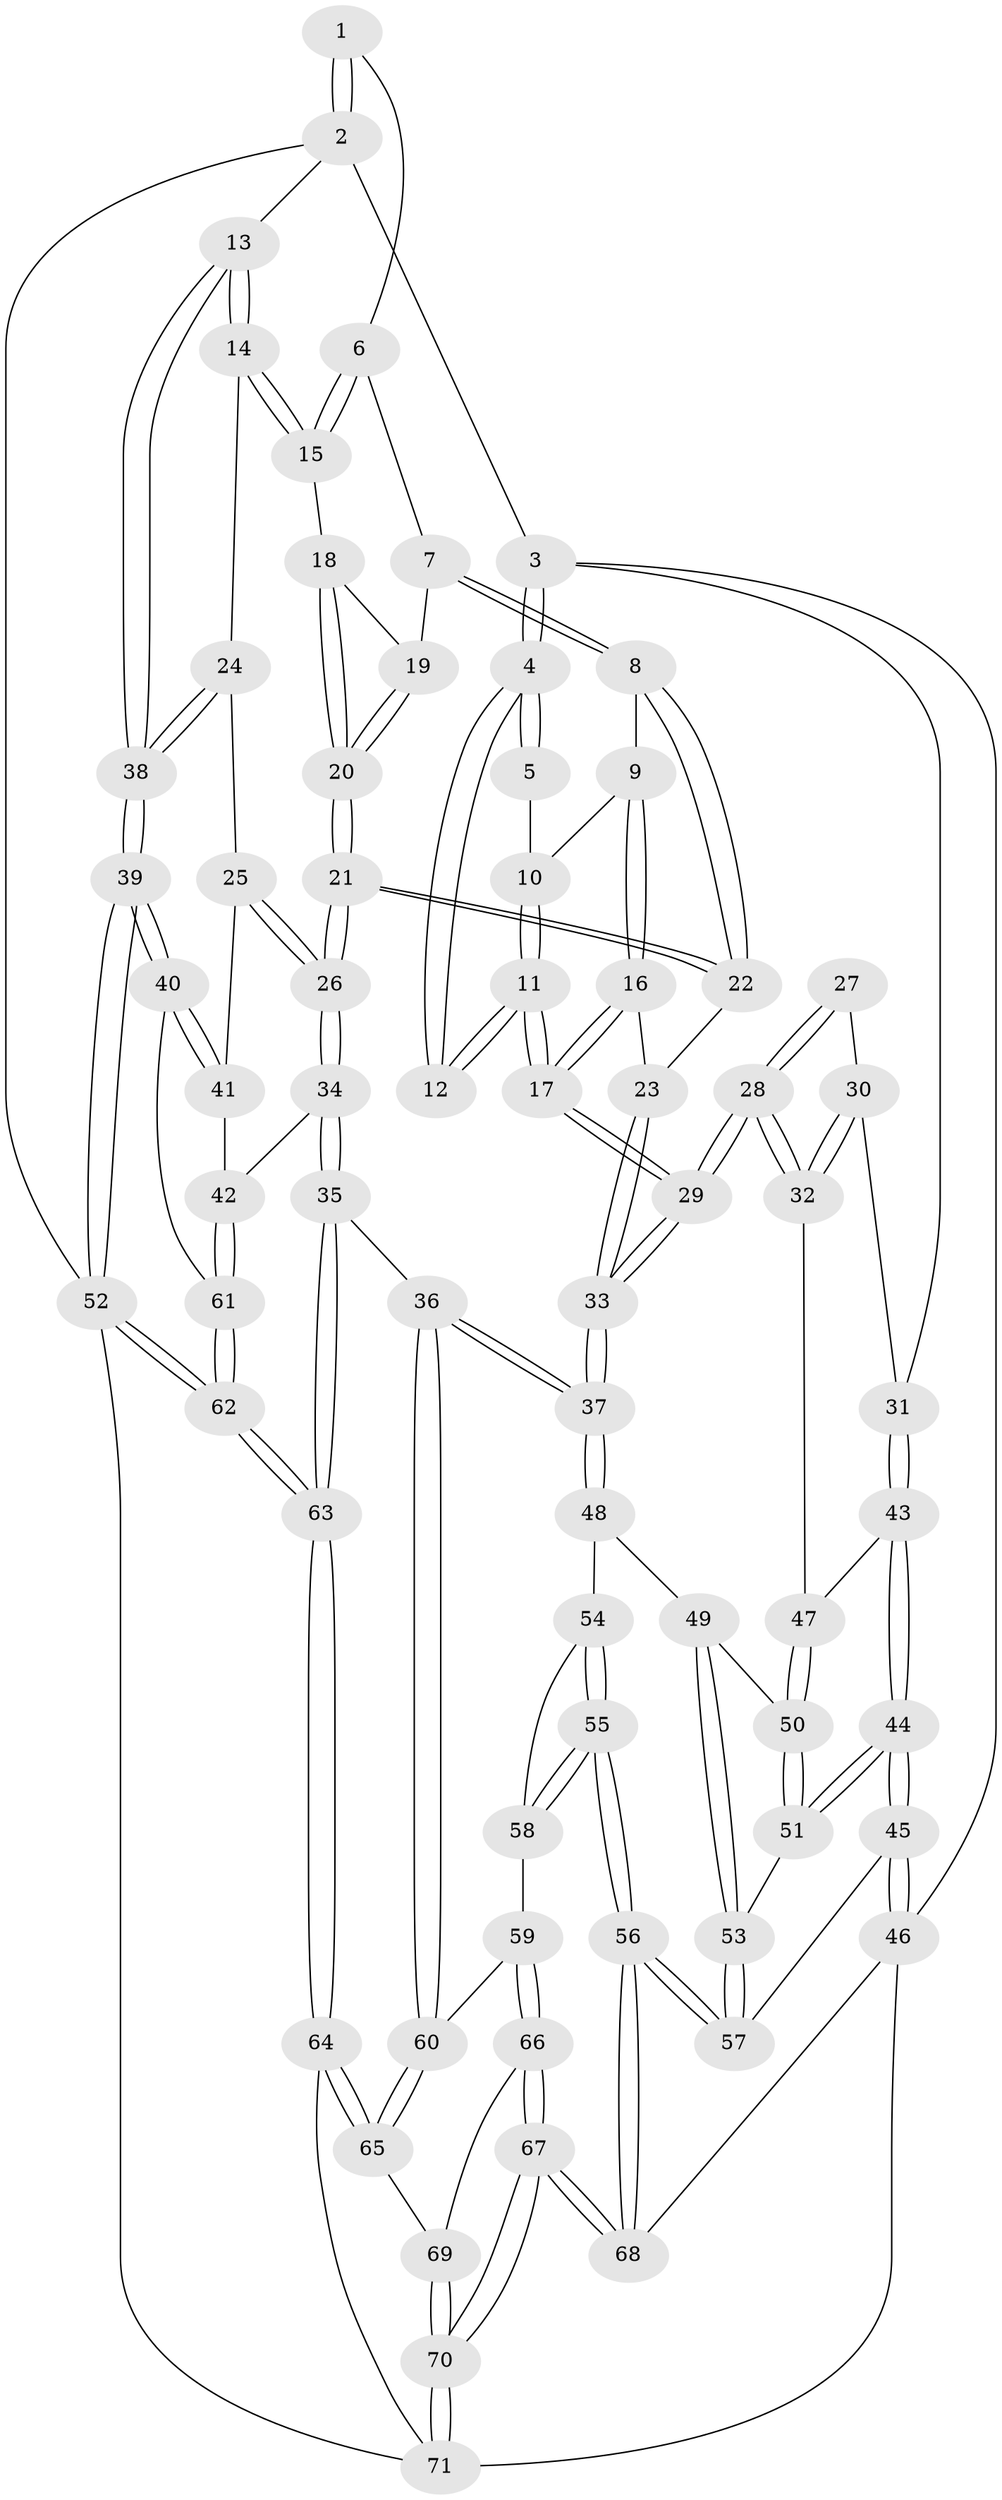// Generated by graph-tools (version 1.1) at 2025/00/03/09/25 05:00:50]
// undirected, 71 vertices, 174 edges
graph export_dot {
graph [start="1"]
  node [color=gray90,style=filled];
  1 [pos="+0.8125129275768582+0"];
  2 [pos="+1+0"];
  3 [pos="+0+0"];
  4 [pos="+0+0"];
  5 [pos="+0.45487094009111817+0"];
  6 [pos="+0.7846227840009632+0"];
  7 [pos="+0.7137617686283357+0.05647067815364664"];
  8 [pos="+0.6919438564673569+0.07341443230379673"];
  9 [pos="+0.565850725316299+0.06315394394273617"];
  10 [pos="+0.46250305108526724+0"];
  11 [pos="+0.3858520702105831+0.13243889165708633"];
  12 [pos="+0.1916451839006229+0.043576786799300854"];
  13 [pos="+1+0"];
  14 [pos="+0.9003476010800538+0.13338632754250304"];
  15 [pos="+0.8727376200460306+0.10318483650458954"];
  16 [pos="+0.5502273878664291+0.10376334843050872"];
  17 [pos="+0.42713526232784815+0.242662795236637"];
  18 [pos="+0.8006927333083322+0.13369608575176853"];
  19 [pos="+0.761192125102471+0.1295538944331221"];
  20 [pos="+0.7716827001394468+0.19614073969549736"];
  21 [pos="+0.7716180384658895+0.22033762507462035"];
  22 [pos="+0.6707487621179281+0.1950437185135001"];
  23 [pos="+0.6614782474361208+0.2013673740146689"];
  24 [pos="+0.9089866989233732+0.1783432156874102"];
  25 [pos="+0.8693737695414447+0.2162250613450835"];
  26 [pos="+0.8014944805898486+0.2433797535510468"];
  27 [pos="+0.23499690888327499+0.17566416769806545"];
  28 [pos="+0.39687457950236993+0.2781094279219003"];
  29 [pos="+0.4254247531463432+0.2786377833523128"];
  30 [pos="+0.19330490106037093+0.22256447056274137"];
  31 [pos="+0+0"];
  32 [pos="+0.18722333771339647+0.3252740998057748"];
  33 [pos="+0.5112675580081435+0.3954719718463094"];
  34 [pos="+0.7268245453811997+0.5114531644173881"];
  35 [pos="+0.65167309514309+0.52908355981379"];
  36 [pos="+0.6296251187781247+0.5251421876137939"];
  37 [pos="+0.5134292498556922+0.4027473739533816"];
  38 [pos="+1+0.301400416167413"];
  39 [pos="+1+0.4911030520569569"];
  40 [pos="+1+0.5070061351333252"];
  41 [pos="+0.8736991810881874+0.2284943494244994"];
  42 [pos="+0.9177830722654527+0.530511075326653"];
  43 [pos="+0+0"];
  44 [pos="+0+0.516089501732731"];
  45 [pos="+0+0.6523208869336912"];
  46 [pos="+0+0.7933100030349416"];
  47 [pos="+0.17859116909833236+0.330993114367797"];
  48 [pos="+0.27434262549125105+0.5184148340589064"];
  49 [pos="+0.23203376733357792+0.5162583149731792"];
  50 [pos="+0.14142918195771467+0.4502170314142116"];
  51 [pos="+0+0.5030752648900223"];
  52 [pos="+1+1"];
  53 [pos="+0.17823028105605293+0.6633029109814121"];
  54 [pos="+0.287109608664046+0.5499268148098335"];
  55 [pos="+0.25160789040569886+0.806074422857703"];
  56 [pos="+0.21760387801390435+0.8288278313769466"];
  57 [pos="+0.18506157020010144+0.7939795031808919"];
  58 [pos="+0.39408301595841505+0.7275274383524225"];
  59 [pos="+0.43620909836152105+0.7208350162148475"];
  60 [pos="+0.5640314947355777+0.6067350851462705"];
  61 [pos="+0.9268585208221948+0.5322369630981605"];
  62 [pos="+0.8687093781658078+1"];
  63 [pos="+0.8228111971825434+1"];
  64 [pos="+0.6659264888330834+1"];
  65 [pos="+0.6066729242367842+0.9811714683893668"];
  66 [pos="+0.47705356310310637+0.8204388420293897"];
  67 [pos="+0.2236242320644893+0.9895240011395308"];
  68 [pos="+0.216481020623345+0.9465579145215904"];
  69 [pos="+0.4789816241301907+0.8247531472082122"];
  70 [pos="+0.23841233002715814+1"];
  71 [pos="+0.24351901430710346+1"];
  1 -- 2;
  1 -- 2;
  1 -- 6;
  2 -- 3;
  2 -- 13;
  2 -- 52;
  3 -- 4;
  3 -- 4;
  3 -- 31;
  3 -- 46;
  4 -- 5;
  4 -- 5;
  4 -- 12;
  4 -- 12;
  5 -- 10;
  6 -- 7;
  6 -- 15;
  6 -- 15;
  7 -- 8;
  7 -- 8;
  7 -- 19;
  8 -- 9;
  8 -- 22;
  8 -- 22;
  9 -- 10;
  9 -- 16;
  9 -- 16;
  10 -- 11;
  10 -- 11;
  11 -- 12;
  11 -- 12;
  11 -- 17;
  11 -- 17;
  13 -- 14;
  13 -- 14;
  13 -- 38;
  13 -- 38;
  14 -- 15;
  14 -- 15;
  14 -- 24;
  15 -- 18;
  16 -- 17;
  16 -- 17;
  16 -- 23;
  17 -- 29;
  17 -- 29;
  18 -- 19;
  18 -- 20;
  18 -- 20;
  19 -- 20;
  19 -- 20;
  20 -- 21;
  20 -- 21;
  21 -- 22;
  21 -- 22;
  21 -- 26;
  21 -- 26;
  22 -- 23;
  23 -- 33;
  23 -- 33;
  24 -- 25;
  24 -- 38;
  24 -- 38;
  25 -- 26;
  25 -- 26;
  25 -- 41;
  26 -- 34;
  26 -- 34;
  27 -- 28;
  27 -- 28;
  27 -- 30;
  28 -- 29;
  28 -- 29;
  28 -- 32;
  28 -- 32;
  29 -- 33;
  29 -- 33;
  30 -- 31;
  30 -- 32;
  30 -- 32;
  31 -- 43;
  31 -- 43;
  32 -- 47;
  33 -- 37;
  33 -- 37;
  34 -- 35;
  34 -- 35;
  34 -- 42;
  35 -- 36;
  35 -- 63;
  35 -- 63;
  36 -- 37;
  36 -- 37;
  36 -- 60;
  36 -- 60;
  37 -- 48;
  37 -- 48;
  38 -- 39;
  38 -- 39;
  39 -- 40;
  39 -- 40;
  39 -- 52;
  39 -- 52;
  40 -- 41;
  40 -- 41;
  40 -- 61;
  41 -- 42;
  42 -- 61;
  42 -- 61;
  43 -- 44;
  43 -- 44;
  43 -- 47;
  44 -- 45;
  44 -- 45;
  44 -- 51;
  44 -- 51;
  45 -- 46;
  45 -- 46;
  45 -- 57;
  46 -- 68;
  46 -- 71;
  47 -- 50;
  47 -- 50;
  48 -- 49;
  48 -- 54;
  49 -- 50;
  49 -- 53;
  49 -- 53;
  50 -- 51;
  50 -- 51;
  51 -- 53;
  52 -- 62;
  52 -- 62;
  52 -- 71;
  53 -- 57;
  53 -- 57;
  54 -- 55;
  54 -- 55;
  54 -- 58;
  55 -- 56;
  55 -- 56;
  55 -- 58;
  55 -- 58;
  56 -- 57;
  56 -- 57;
  56 -- 68;
  56 -- 68;
  58 -- 59;
  59 -- 60;
  59 -- 66;
  59 -- 66;
  60 -- 65;
  60 -- 65;
  61 -- 62;
  61 -- 62;
  62 -- 63;
  62 -- 63;
  63 -- 64;
  63 -- 64;
  64 -- 65;
  64 -- 65;
  64 -- 71;
  65 -- 69;
  66 -- 67;
  66 -- 67;
  66 -- 69;
  67 -- 68;
  67 -- 68;
  67 -- 70;
  67 -- 70;
  69 -- 70;
  69 -- 70;
  70 -- 71;
  70 -- 71;
}
